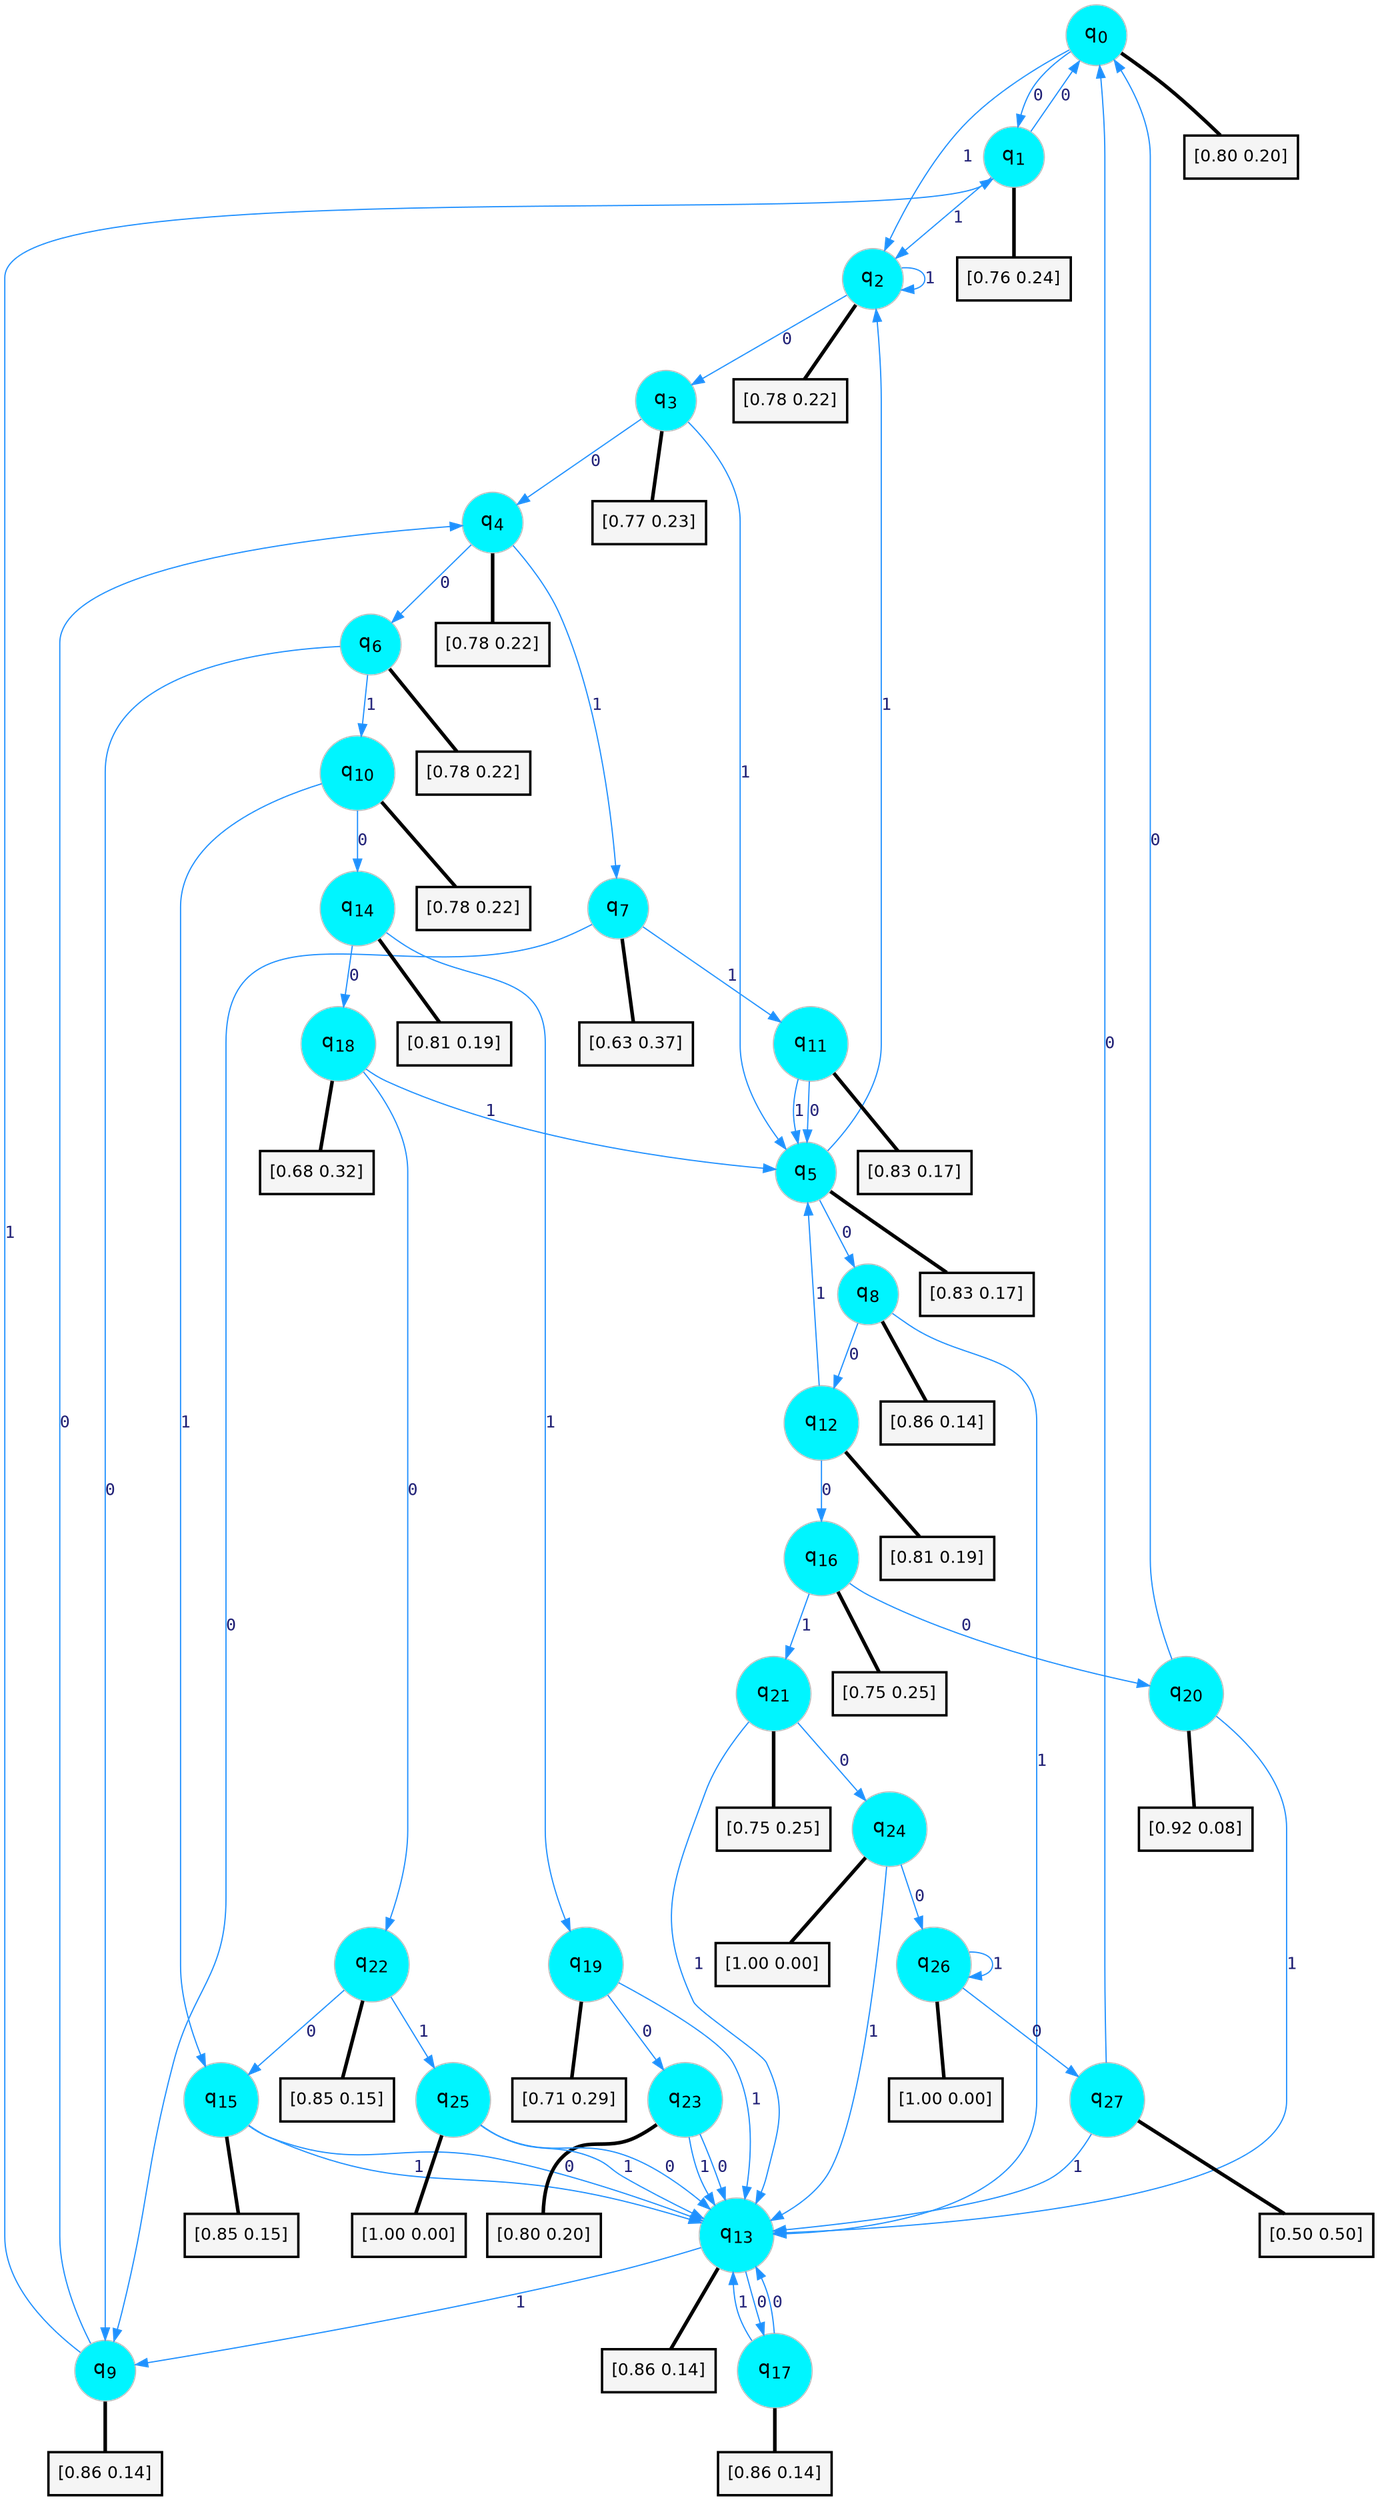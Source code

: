 digraph G {
graph [
bgcolor=transparent, dpi=300, rankdir=TD, size="40,25"];
node [
color=gray, fillcolor=turquoise1, fontcolor=black, fontname=Helvetica, fontsize=16, fontweight=bold, shape=circle, style=filled];
edge [
arrowsize=1, color=dodgerblue1, fontcolor=midnightblue, fontname=courier, fontweight=bold, penwidth=1, style=solid, weight=20];
0[label=<q<SUB>0</SUB>>];
1[label=<q<SUB>1</SUB>>];
2[label=<q<SUB>2</SUB>>];
3[label=<q<SUB>3</SUB>>];
4[label=<q<SUB>4</SUB>>];
5[label=<q<SUB>5</SUB>>];
6[label=<q<SUB>6</SUB>>];
7[label=<q<SUB>7</SUB>>];
8[label=<q<SUB>8</SUB>>];
9[label=<q<SUB>9</SUB>>];
10[label=<q<SUB>10</SUB>>];
11[label=<q<SUB>11</SUB>>];
12[label=<q<SUB>12</SUB>>];
13[label=<q<SUB>13</SUB>>];
14[label=<q<SUB>14</SUB>>];
15[label=<q<SUB>15</SUB>>];
16[label=<q<SUB>16</SUB>>];
17[label=<q<SUB>17</SUB>>];
18[label=<q<SUB>18</SUB>>];
19[label=<q<SUB>19</SUB>>];
20[label=<q<SUB>20</SUB>>];
21[label=<q<SUB>21</SUB>>];
22[label=<q<SUB>22</SUB>>];
23[label=<q<SUB>23</SUB>>];
24[label=<q<SUB>24</SUB>>];
25[label=<q<SUB>25</SUB>>];
26[label=<q<SUB>26</SUB>>];
27[label=<q<SUB>27</SUB>>];
28[label="[0.80 0.20]", shape=box,fontcolor=black, fontname=Helvetica, fontsize=14, penwidth=2, fillcolor=whitesmoke,color=black];
29[label="[0.76 0.24]", shape=box,fontcolor=black, fontname=Helvetica, fontsize=14, penwidth=2, fillcolor=whitesmoke,color=black];
30[label="[0.78 0.22]", shape=box,fontcolor=black, fontname=Helvetica, fontsize=14, penwidth=2, fillcolor=whitesmoke,color=black];
31[label="[0.77 0.23]", shape=box,fontcolor=black, fontname=Helvetica, fontsize=14, penwidth=2, fillcolor=whitesmoke,color=black];
32[label="[0.78 0.22]", shape=box,fontcolor=black, fontname=Helvetica, fontsize=14, penwidth=2, fillcolor=whitesmoke,color=black];
33[label="[0.83 0.17]", shape=box,fontcolor=black, fontname=Helvetica, fontsize=14, penwidth=2, fillcolor=whitesmoke,color=black];
34[label="[0.78 0.22]", shape=box,fontcolor=black, fontname=Helvetica, fontsize=14, penwidth=2, fillcolor=whitesmoke,color=black];
35[label="[0.63 0.37]", shape=box,fontcolor=black, fontname=Helvetica, fontsize=14, penwidth=2, fillcolor=whitesmoke,color=black];
36[label="[0.86 0.14]", shape=box,fontcolor=black, fontname=Helvetica, fontsize=14, penwidth=2, fillcolor=whitesmoke,color=black];
37[label="[0.86 0.14]", shape=box,fontcolor=black, fontname=Helvetica, fontsize=14, penwidth=2, fillcolor=whitesmoke,color=black];
38[label="[0.78 0.22]", shape=box,fontcolor=black, fontname=Helvetica, fontsize=14, penwidth=2, fillcolor=whitesmoke,color=black];
39[label="[0.83 0.17]", shape=box,fontcolor=black, fontname=Helvetica, fontsize=14, penwidth=2, fillcolor=whitesmoke,color=black];
40[label="[0.81 0.19]", shape=box,fontcolor=black, fontname=Helvetica, fontsize=14, penwidth=2, fillcolor=whitesmoke,color=black];
41[label="[0.86 0.14]", shape=box,fontcolor=black, fontname=Helvetica, fontsize=14, penwidth=2, fillcolor=whitesmoke,color=black];
42[label="[0.81 0.19]", shape=box,fontcolor=black, fontname=Helvetica, fontsize=14, penwidth=2, fillcolor=whitesmoke,color=black];
43[label="[0.85 0.15]", shape=box,fontcolor=black, fontname=Helvetica, fontsize=14, penwidth=2, fillcolor=whitesmoke,color=black];
44[label="[0.75 0.25]", shape=box,fontcolor=black, fontname=Helvetica, fontsize=14, penwidth=2, fillcolor=whitesmoke,color=black];
45[label="[0.86 0.14]", shape=box,fontcolor=black, fontname=Helvetica, fontsize=14, penwidth=2, fillcolor=whitesmoke,color=black];
46[label="[0.68 0.32]", shape=box,fontcolor=black, fontname=Helvetica, fontsize=14, penwidth=2, fillcolor=whitesmoke,color=black];
47[label="[0.71 0.29]", shape=box,fontcolor=black, fontname=Helvetica, fontsize=14, penwidth=2, fillcolor=whitesmoke,color=black];
48[label="[0.92 0.08]", shape=box,fontcolor=black, fontname=Helvetica, fontsize=14, penwidth=2, fillcolor=whitesmoke,color=black];
49[label="[0.75 0.25]", shape=box,fontcolor=black, fontname=Helvetica, fontsize=14, penwidth=2, fillcolor=whitesmoke,color=black];
50[label="[0.85 0.15]", shape=box,fontcolor=black, fontname=Helvetica, fontsize=14, penwidth=2, fillcolor=whitesmoke,color=black];
51[label="[0.80 0.20]", shape=box,fontcolor=black, fontname=Helvetica, fontsize=14, penwidth=2, fillcolor=whitesmoke,color=black];
52[label="[1.00 0.00]", shape=box,fontcolor=black, fontname=Helvetica, fontsize=14, penwidth=2, fillcolor=whitesmoke,color=black];
53[label="[1.00 0.00]", shape=box,fontcolor=black, fontname=Helvetica, fontsize=14, penwidth=2, fillcolor=whitesmoke,color=black];
54[label="[1.00 0.00]", shape=box,fontcolor=black, fontname=Helvetica, fontsize=14, penwidth=2, fillcolor=whitesmoke,color=black];
55[label="[0.50 0.50]", shape=box,fontcolor=black, fontname=Helvetica, fontsize=14, penwidth=2, fillcolor=whitesmoke,color=black];
0->1 [label=0];
0->2 [label=1];
0->28 [arrowhead=none, penwidth=3,color=black];
1->0 [label=0];
1->2 [label=1];
1->29 [arrowhead=none, penwidth=3,color=black];
2->3 [label=0];
2->2 [label=1];
2->30 [arrowhead=none, penwidth=3,color=black];
3->4 [label=0];
3->5 [label=1];
3->31 [arrowhead=none, penwidth=3,color=black];
4->6 [label=0];
4->7 [label=1];
4->32 [arrowhead=none, penwidth=3,color=black];
5->8 [label=0];
5->2 [label=1];
5->33 [arrowhead=none, penwidth=3,color=black];
6->9 [label=0];
6->10 [label=1];
6->34 [arrowhead=none, penwidth=3,color=black];
7->9 [label=0];
7->11 [label=1];
7->35 [arrowhead=none, penwidth=3,color=black];
8->12 [label=0];
8->13 [label=1];
8->36 [arrowhead=none, penwidth=3,color=black];
9->4 [label=0];
9->1 [label=1];
9->37 [arrowhead=none, penwidth=3,color=black];
10->14 [label=0];
10->15 [label=1];
10->38 [arrowhead=none, penwidth=3,color=black];
11->5 [label=0];
11->5 [label=1];
11->39 [arrowhead=none, penwidth=3,color=black];
12->16 [label=0];
12->5 [label=1];
12->40 [arrowhead=none, penwidth=3,color=black];
13->17 [label=0];
13->9 [label=1];
13->41 [arrowhead=none, penwidth=3,color=black];
14->18 [label=0];
14->19 [label=1];
14->42 [arrowhead=none, penwidth=3,color=black];
15->13 [label=0];
15->13 [label=1];
15->43 [arrowhead=none, penwidth=3,color=black];
16->20 [label=0];
16->21 [label=1];
16->44 [arrowhead=none, penwidth=3,color=black];
17->13 [label=0];
17->13 [label=1];
17->45 [arrowhead=none, penwidth=3,color=black];
18->22 [label=0];
18->5 [label=1];
18->46 [arrowhead=none, penwidth=3,color=black];
19->23 [label=0];
19->13 [label=1];
19->47 [arrowhead=none, penwidth=3,color=black];
20->0 [label=0];
20->13 [label=1];
20->48 [arrowhead=none, penwidth=3,color=black];
21->24 [label=0];
21->13 [label=1];
21->49 [arrowhead=none, penwidth=3,color=black];
22->15 [label=0];
22->25 [label=1];
22->50 [arrowhead=none, penwidth=3,color=black];
23->13 [label=0];
23->13 [label=1];
23->51 [arrowhead=none, penwidth=3,color=black];
24->26 [label=0];
24->13 [label=1];
24->52 [arrowhead=none, penwidth=3,color=black];
25->13 [label=0];
25->13 [label=1];
25->53 [arrowhead=none, penwidth=3,color=black];
26->27 [label=0];
26->26 [label=1];
26->54 [arrowhead=none, penwidth=3,color=black];
27->0 [label=0];
27->13 [label=1];
27->55 [arrowhead=none, penwidth=3,color=black];
}

